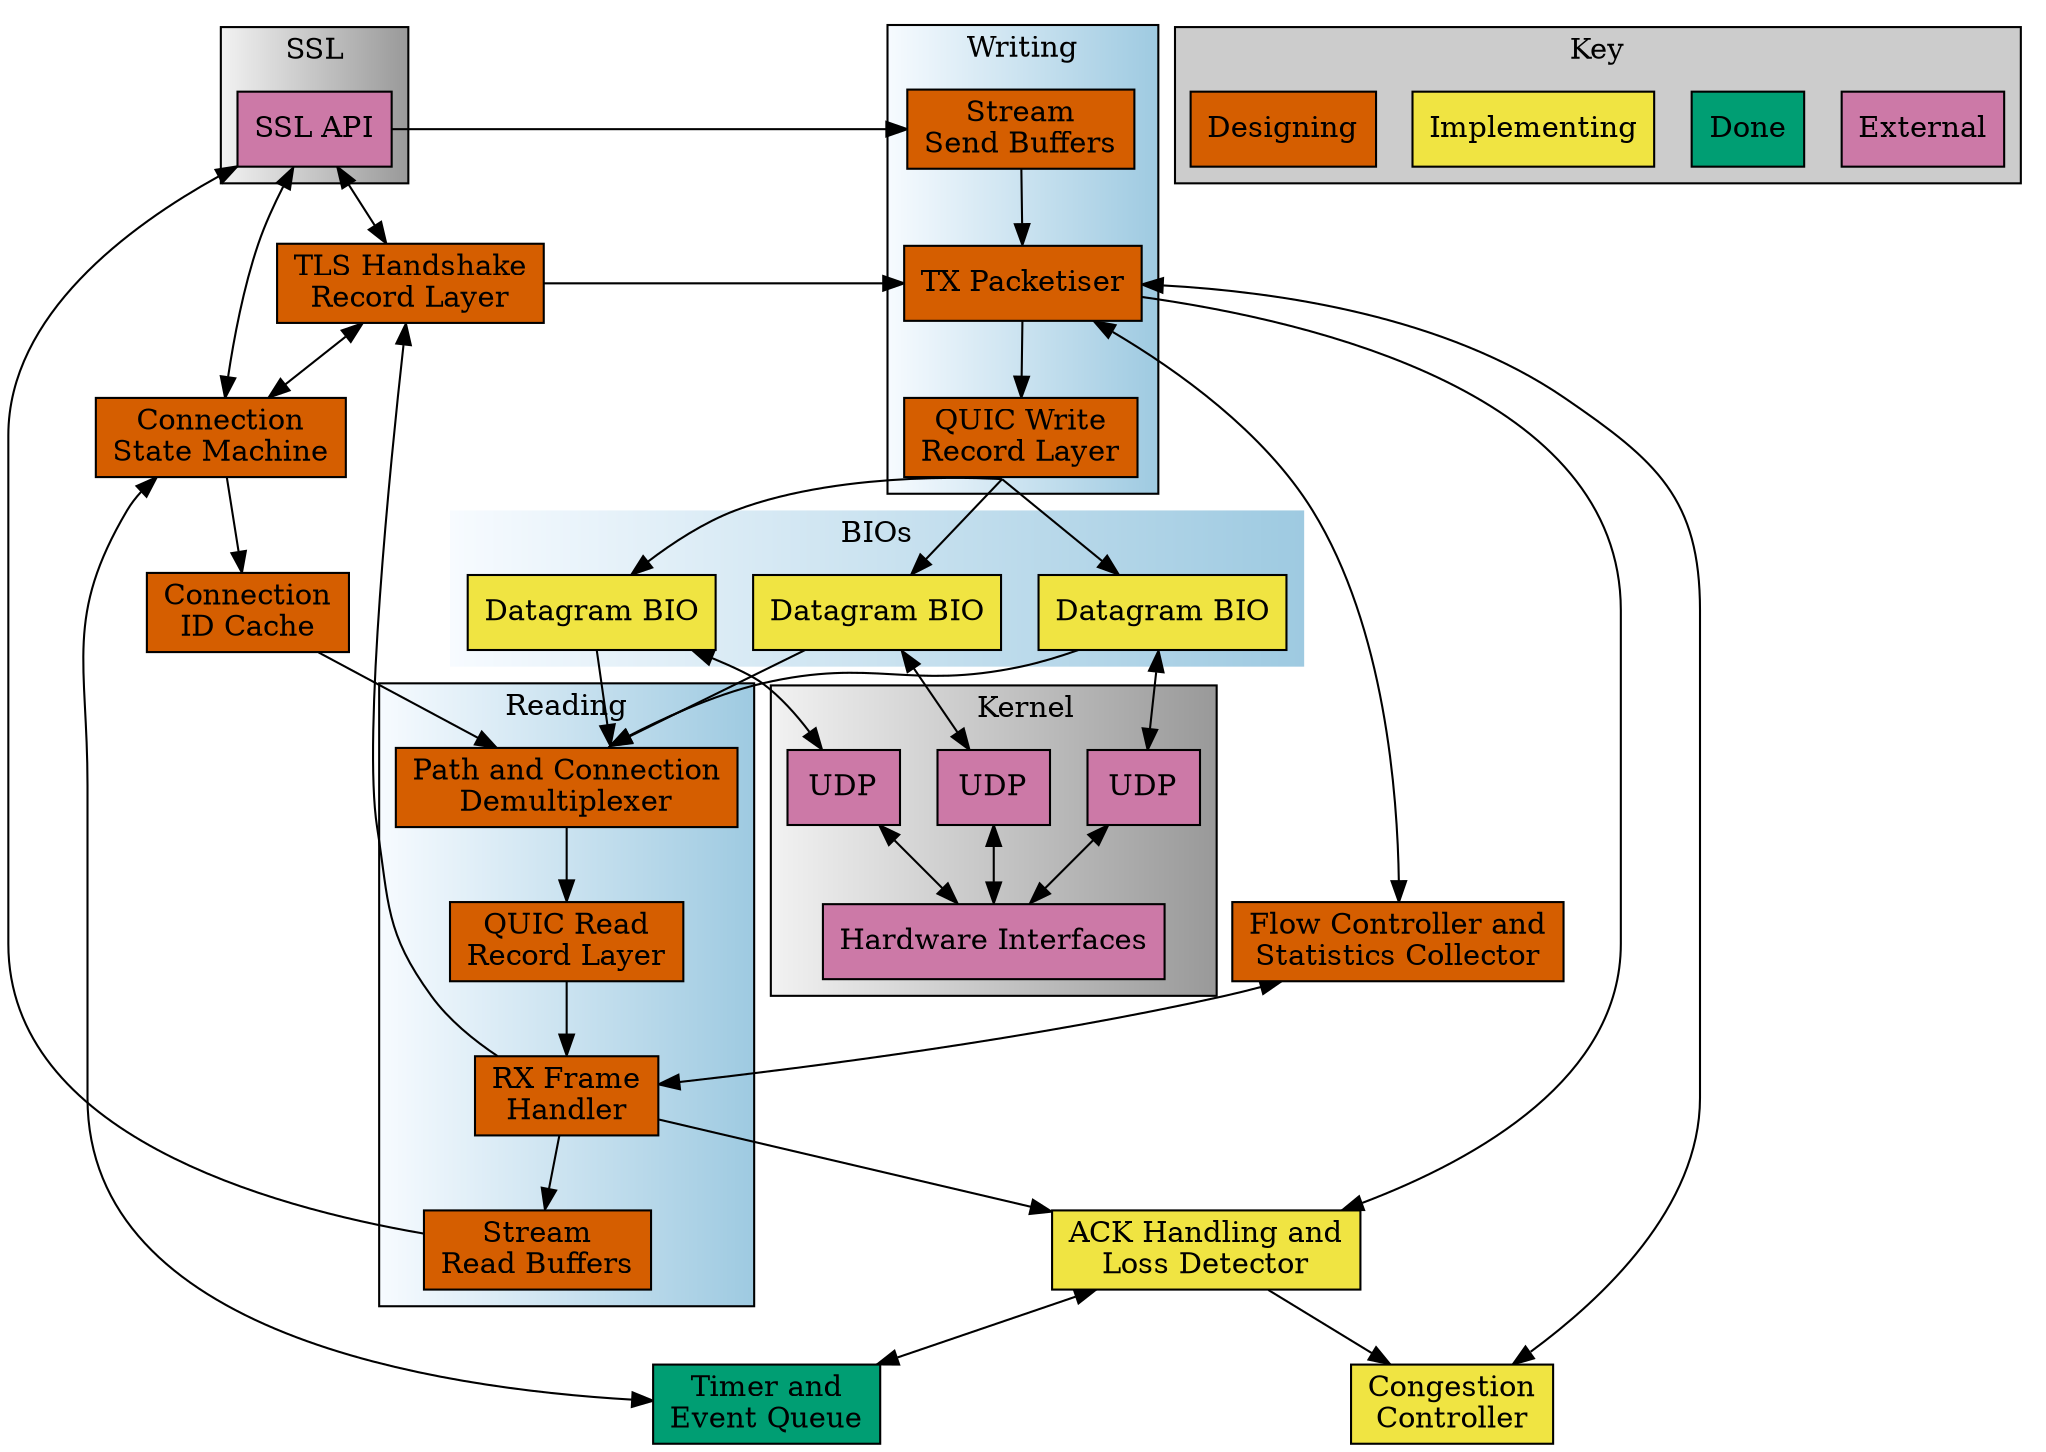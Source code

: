 strict digraph overview {
    node [style=filled, fillcolor="#009e73", shape=rectangle, color=black];
    bgcolor="transparent";
    bgcolor=white;
    layout=dot;
    outputorder="edgesfirst"
    rankdir=TB

    subgraph cluster_ssl {
        node [style=filled, fillcolor="#cc79a7"];
        label="SSL";
        style=filled;
        fillcolor="grey95:grey60";
        shape=rectangle
        rank=source

        ssl [label="SSL API", shape=rectangle, fillcolor="#cc79a7"];
    }
    subgraph cluster_bios {
        node [style=filled, fillcolor="#cc79a7"];
        label="BIOs";
        style=filled;
        fillcolor="/blues8/1:/blues8/4";
        shape=rectangle

        node [label="Datagram BIO", fillcolor="#f0e442"];
        color=transparent;

        dgbio1;
        dgbio2;
        dgbio3;
    }
    subgraph cluster_write {
        node [style=filled, fillcolor="#cc79a7"];
        label="Writing";
        style=filled;
        fillcolor="/blues8/1:/blues8/4";
        shape=rectangle

        ssb [label="Stream\nSend Buffers", fillcolor="#d55e00"];
        txp [label="TX Packetiser", fillcolor="#d55e00"];
        wrl [label="QUIC Write\nRecord Layer", fillcolor="#d55e00"];
    }
    subgraph cluster_read {
        node [style=filled, fillcolor="#cc79a7"];
        label="Reading";
        style=filled;
        fillcolor="/blues8/1:/blues8/4";
        shape=rectangle

        srb [label="Stream\nRead Buffers", fillcolor="#d55e00"];
        rxfh [label="RX Frame\nHandler", fillcolor="#d55e00"];
        rrl [label="QUIC Read\nRecord Layer", fillcolor="#d55e00"];
        demux [label="Path and Connection\nDemultiplexer", fillcolor="#d55e00"];
    }
    cc [label="Congestion\nController", fillcolor="#f0e442"];
    csm [label="Connection\nState Machine", fillcolor="#d55e00"];
    event [label="Timer and\nEvent Queue"];
    flow [label="Flow Controller and\nStatistics Collector", fillcolor="#d55e00"];
    tlshs [label="TLS Handshake\nRecord Layer", fillcolor="#d55e00"];
    ackm [label="ACK Handling and\nLoss Detector", fillcolor="#f0e442"];
    idc [label="Connection\nID Cache", fillcolor="#d55e00"];

    subgraph cluster_kernel {
        node [style=filled, fillcolor="#cc79a7", label="UDP"];
        label="       Kernel";
        style=filled;
        fillcolor="grey95:grey60";
        shape=rectangle
        rank=sink

        udp1;
        udp2;
        udp3;
        hw [label="Hardware Interfaces"];

        udp1 -> hw;
        udp2 -> hw;
        udp3 -> hw;
    }

    ssl -> ssb -> txp -> wrl;
    demux -> rrl -> rxfh -> srb -> ssl;
    ssl -> csm [dir=both];
    ssl -> tlshs [dir=both];
    txp -> cc [dir=both];
    txp -> flow [dir=both];
    txp -> ackm;
    flow -> rxfh [dir=both];
    ackm -> event [dir=both];
    ackm -> cc;
    csm -> event [dir=both];
    tlshs -> csm [dir=both];
    tlshs -> txp;
    csm -> idc;
    idc -> demux;
    rxfh -> ackm;
    rxfh -> tlshs;

    dgbio1 -> udp1 [dir=both];
    dgbio2 -> udp2 [dir=both];
    dgbio3 -> udp3 [dir=both];
    udp1 -> hw [dir=both];
    udp2 -> hw [dir=both];
    udp3 -> hw [dir=both];

    edge[samehead=h1, sametail=t1];
    wrl -> dgbio1 -> demux [samehead="bioh"];
    wrl -> dgbio2 -> demux [samehead="bioh"];
    wrl -> dgbio3 -> demux [samehead="bioh"];

    subgraph cluster_key {
        shape=rectangle
        node [style=filled];
        label="Key";
        style=filled;
        fillcolor="grey80";
        rankdir=LR

        External [fillcolor="#cc79a7"];
        Done [fillcolor="#009e73"];
        Implementing [fillcolor="#f0e442"];
        Designing [fillcolor="#d55e00"];
    }
}
